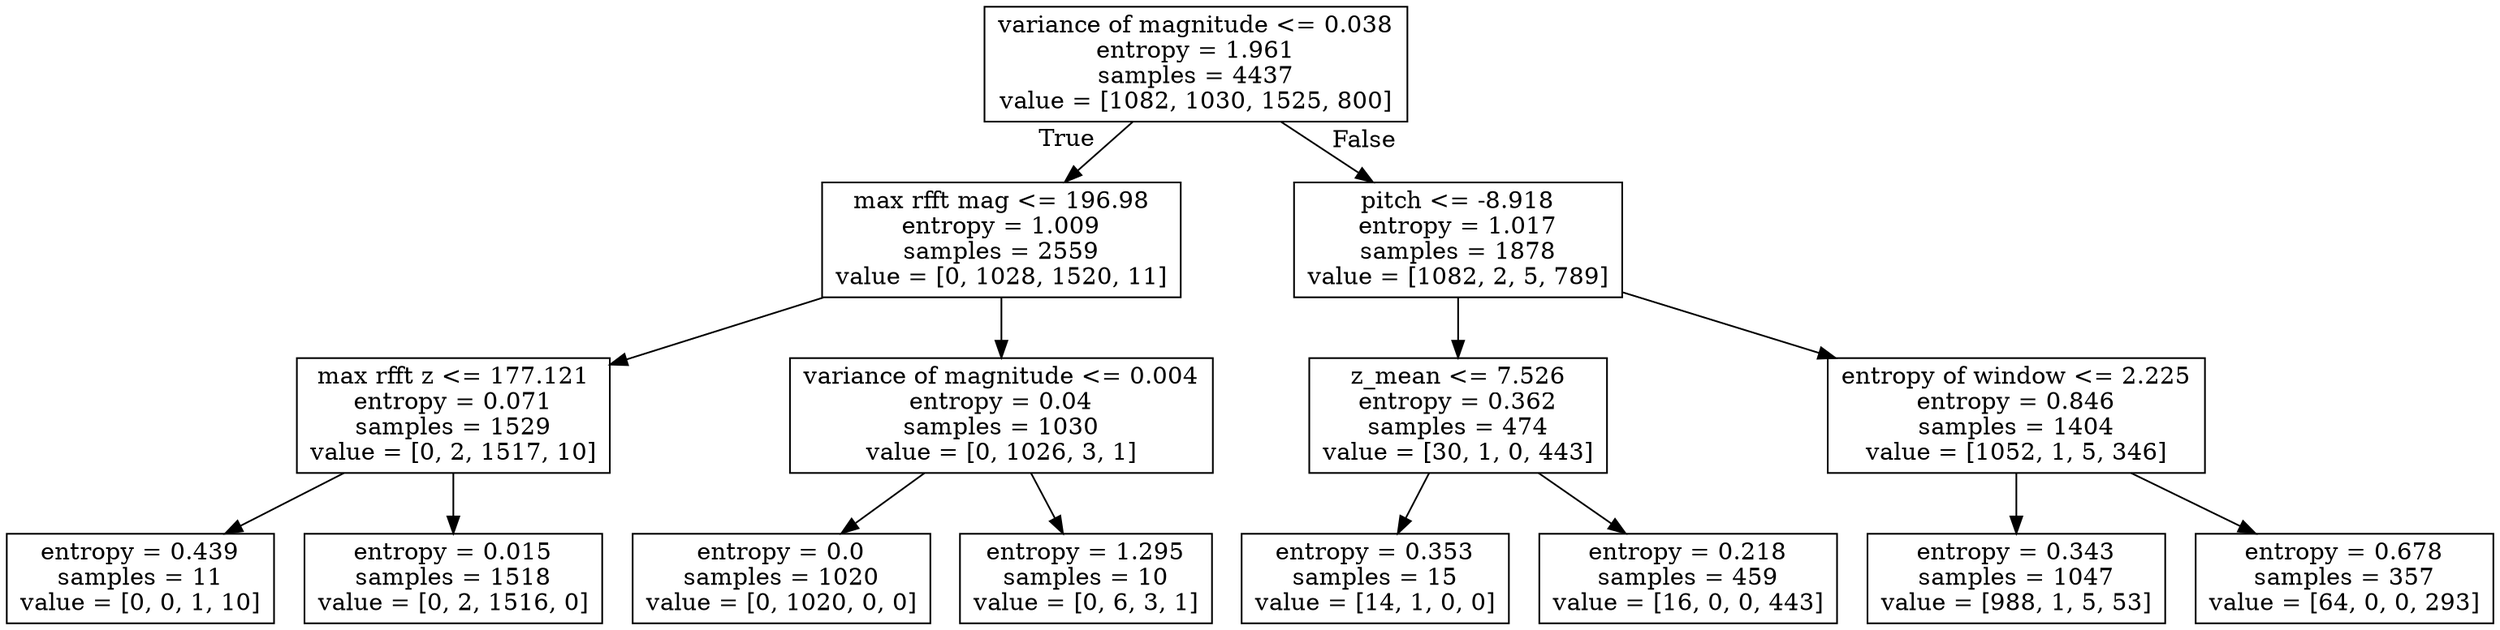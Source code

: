 digraph Tree {
node [shape=box] ;
0 [label="variance of magnitude <= 0.038\nentropy = 1.961\nsamples = 4437\nvalue = [1082, 1030, 1525, 800]"] ;
1 [label="max rfft mag <= 196.98\nentropy = 1.009\nsamples = 2559\nvalue = [0, 1028, 1520, 11]"] ;
0 -> 1 [labeldistance=2.5, labelangle=45, headlabel="True"] ;
2 [label="max rfft z <= 177.121\nentropy = 0.071\nsamples = 1529\nvalue = [0, 2, 1517, 10]"] ;
1 -> 2 ;
3 [label="entropy = 0.439\nsamples = 11\nvalue = [0, 0, 1, 10]"] ;
2 -> 3 ;
4 [label="entropy = 0.015\nsamples = 1518\nvalue = [0, 2, 1516, 0]"] ;
2 -> 4 ;
5 [label="variance of magnitude <= 0.004\nentropy = 0.04\nsamples = 1030\nvalue = [0, 1026, 3, 1]"] ;
1 -> 5 ;
6 [label="entropy = 0.0\nsamples = 1020\nvalue = [0, 1020, 0, 0]"] ;
5 -> 6 ;
7 [label="entropy = 1.295\nsamples = 10\nvalue = [0, 6, 3, 1]"] ;
5 -> 7 ;
8 [label="pitch <= -8.918\nentropy = 1.017\nsamples = 1878\nvalue = [1082, 2, 5, 789]"] ;
0 -> 8 [labeldistance=2.5, labelangle=-45, headlabel="False"] ;
9 [label="z_mean <= 7.526\nentropy = 0.362\nsamples = 474\nvalue = [30, 1, 0, 443]"] ;
8 -> 9 ;
10 [label="entropy = 0.353\nsamples = 15\nvalue = [14, 1, 0, 0]"] ;
9 -> 10 ;
11 [label="entropy = 0.218\nsamples = 459\nvalue = [16, 0, 0, 443]"] ;
9 -> 11 ;
12 [label="entropy of window <= 2.225\nentropy = 0.846\nsamples = 1404\nvalue = [1052, 1, 5, 346]"] ;
8 -> 12 ;
13 [label="entropy = 0.343\nsamples = 1047\nvalue = [988, 1, 5, 53]"] ;
12 -> 13 ;
14 [label="entropy = 0.678\nsamples = 357\nvalue = [64, 0, 0, 293]"] ;
12 -> 14 ;
}
